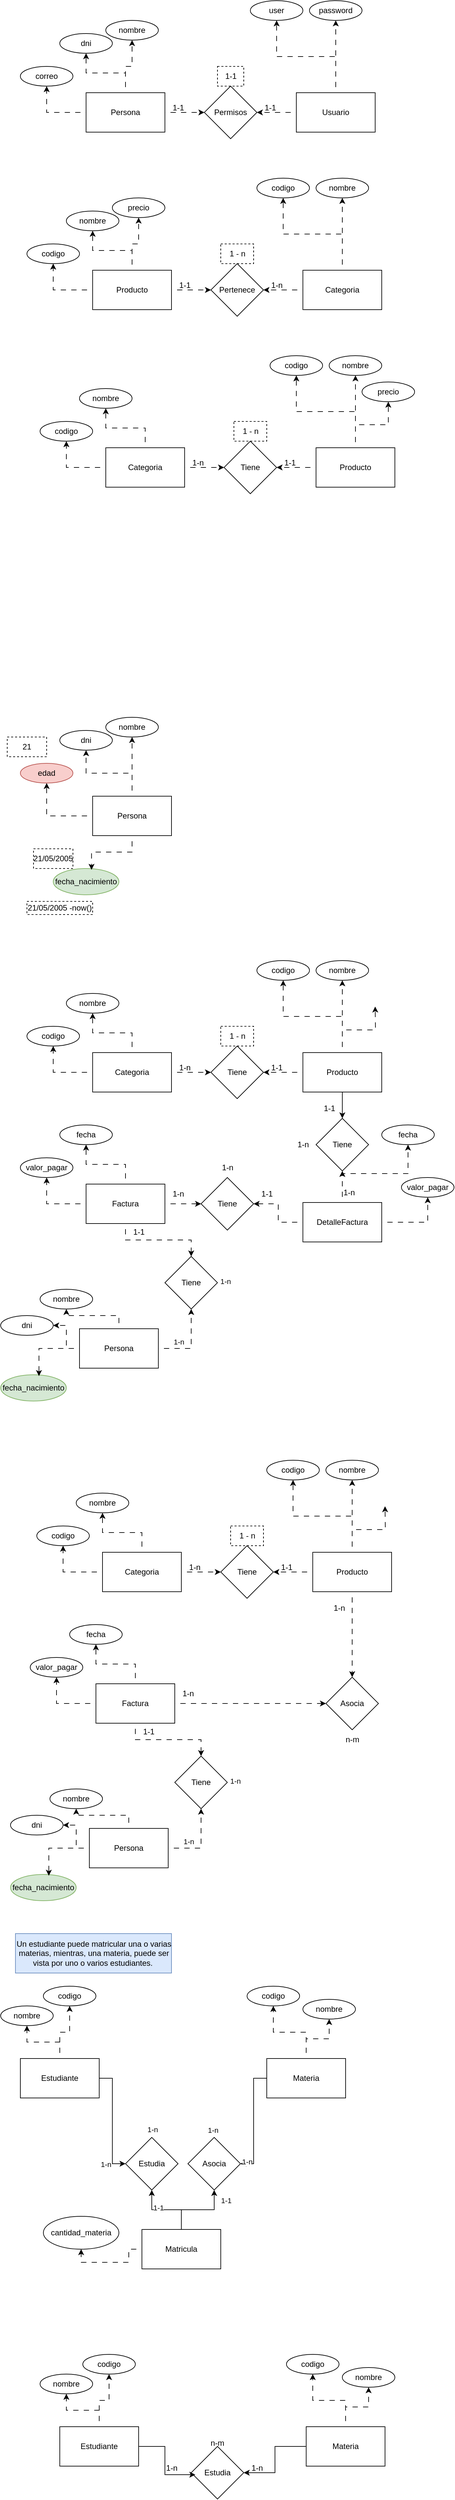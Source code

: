 <mxfile version="26.0.16">
  <diagram name="Page-1" id="lhUoORWg_cU1pNjdTDmr">
    <mxGraphModel dx="862" dy="584" grid="1" gridSize="10" guides="1" tooltips="1" connect="1" arrows="1" fold="1" page="1" pageScale="1" pageWidth="850" pageHeight="1100" math="0" shadow="0">
      <root>
        <mxCell id="0" />
        <mxCell id="1" parent="0" />
        <mxCell id="USC5nnR-OYdE0HIRf4VA-5" style="edgeStyle=orthogonalEdgeStyle;rounded=0;orthogonalLoop=1;jettySize=auto;html=1;flowAnimation=1;" edge="1" parent="1" source="USC5nnR-OYdE0HIRf4VA-1" target="USC5nnR-OYdE0HIRf4VA-3">
          <mxGeometry relative="1" as="geometry" />
        </mxCell>
        <mxCell id="USC5nnR-OYdE0HIRf4VA-6" style="edgeStyle=orthogonalEdgeStyle;rounded=0;orthogonalLoop=1;jettySize=auto;html=1;entryX=0.5;entryY=1;entryDx=0;entryDy=0;flowAnimation=1;" edge="1" parent="1" source="USC5nnR-OYdE0HIRf4VA-1" target="USC5nnR-OYdE0HIRf4VA-4">
          <mxGeometry relative="1" as="geometry" />
        </mxCell>
        <mxCell id="USC5nnR-OYdE0HIRf4VA-7" style="edgeStyle=orthogonalEdgeStyle;rounded=0;orthogonalLoop=1;jettySize=auto;html=1;flowAnimation=1;" edge="1" parent="1" source="USC5nnR-OYdE0HIRf4VA-1" target="USC5nnR-OYdE0HIRf4VA-2">
          <mxGeometry relative="1" as="geometry" />
        </mxCell>
        <mxCell id="USC5nnR-OYdE0HIRf4VA-19" style="edgeStyle=orthogonalEdgeStyle;rounded=0;orthogonalLoop=1;jettySize=auto;html=1;flowAnimation=1;" edge="1" parent="1" source="USC5nnR-OYdE0HIRf4VA-1" target="USC5nnR-OYdE0HIRf4VA-8">
          <mxGeometry relative="1" as="geometry" />
        </mxCell>
        <mxCell id="USC5nnR-OYdE0HIRf4VA-1" value="Persona" style="whiteSpace=wrap;html=1;" vertex="1" parent="1">
          <mxGeometry x="150" y="170" width="120" height="60" as="geometry" />
        </mxCell>
        <mxCell id="USC5nnR-OYdE0HIRf4VA-2" value="dni" style="ellipse;whiteSpace=wrap;html=1;" vertex="1" parent="1">
          <mxGeometry x="110" y="80" width="80" height="30" as="geometry" />
        </mxCell>
        <mxCell id="USC5nnR-OYdE0HIRf4VA-3" value="nombre" style="ellipse;whiteSpace=wrap;html=1;" vertex="1" parent="1">
          <mxGeometry x="180" y="60" width="80" height="30" as="geometry" />
        </mxCell>
        <mxCell id="USC5nnR-OYdE0HIRf4VA-4" value="correo" style="ellipse;whiteSpace=wrap;html=1;" vertex="1" parent="1">
          <mxGeometry x="50" y="130" width="80" height="30" as="geometry" />
        </mxCell>
        <mxCell id="USC5nnR-OYdE0HIRf4VA-8" value="Permisos" style="rhombus;whiteSpace=wrap;html=1;" vertex="1" parent="1">
          <mxGeometry x="330" y="160" width="80" height="80" as="geometry" />
        </mxCell>
        <mxCell id="USC5nnR-OYdE0HIRf4VA-9" style="edgeStyle=orthogonalEdgeStyle;rounded=0;orthogonalLoop=1;jettySize=auto;html=1;flowAnimation=1;" edge="1" parent="1" source="USC5nnR-OYdE0HIRf4VA-12" target="USC5nnR-OYdE0HIRf4VA-14">
          <mxGeometry relative="1" as="geometry" />
        </mxCell>
        <mxCell id="USC5nnR-OYdE0HIRf4VA-11" style="edgeStyle=orthogonalEdgeStyle;rounded=0;orthogonalLoop=1;jettySize=auto;html=1;flowAnimation=1;" edge="1" parent="1" source="USC5nnR-OYdE0HIRf4VA-12" target="USC5nnR-OYdE0HIRf4VA-13">
          <mxGeometry relative="1" as="geometry" />
        </mxCell>
        <mxCell id="USC5nnR-OYdE0HIRf4VA-20" style="edgeStyle=orthogonalEdgeStyle;rounded=0;orthogonalLoop=1;jettySize=auto;html=1;entryX=1;entryY=0.5;entryDx=0;entryDy=0;flowAnimation=1;" edge="1" parent="1" source="USC5nnR-OYdE0HIRf4VA-12" target="USC5nnR-OYdE0HIRf4VA-8">
          <mxGeometry relative="1" as="geometry" />
        </mxCell>
        <mxCell id="USC5nnR-OYdE0HIRf4VA-12" value="Usuario" style="whiteSpace=wrap;html=1;" vertex="1" parent="1">
          <mxGeometry x="470" y="170" width="120" height="60" as="geometry" />
        </mxCell>
        <mxCell id="USC5nnR-OYdE0HIRf4VA-13" value="user" style="ellipse;whiteSpace=wrap;html=1;" vertex="1" parent="1">
          <mxGeometry x="400" y="30" width="80" height="30" as="geometry" />
        </mxCell>
        <mxCell id="USC5nnR-OYdE0HIRf4VA-14" value="password" style="ellipse;whiteSpace=wrap;html=1;" vertex="1" parent="1">
          <mxGeometry x="490" y="30" width="80" height="30" as="geometry" />
        </mxCell>
        <mxCell id="USC5nnR-OYdE0HIRf4VA-23" value="1-1" style="text;html=1;align=center;verticalAlign=middle;resizable=0;points=[];autosize=1;strokeColor=none;fillColor=none;" vertex="1" parent="1">
          <mxGeometry x="270" y="178" width="40" height="30" as="geometry" />
        </mxCell>
        <mxCell id="USC5nnR-OYdE0HIRf4VA-24" value="1-1" style="text;html=1;align=center;verticalAlign=middle;resizable=0;points=[];autosize=1;strokeColor=none;fillColor=none;" vertex="1" parent="1">
          <mxGeometry x="410" y="178" width="40" height="30" as="geometry" />
        </mxCell>
        <mxCell id="USC5nnR-OYdE0HIRf4VA-26" value="1-1" style="text;html=1;align=center;verticalAlign=middle;resizable=0;points=[];autosize=1;strokeColor=default;fillColor=none;glass=0;rounded=0;shadow=0;dashed=1;" vertex="1" parent="1">
          <mxGeometry x="350" y="130" width="40" height="30" as="geometry" />
        </mxCell>
        <mxCell id="USC5nnR-OYdE0HIRf4VA-27" style="edgeStyle=orthogonalEdgeStyle;rounded=0;orthogonalLoop=1;jettySize=auto;html=1;flowAnimation=1;" edge="1" parent="1" source="USC5nnR-OYdE0HIRf4VA-31" target="USC5nnR-OYdE0HIRf4VA-33">
          <mxGeometry relative="1" as="geometry" />
        </mxCell>
        <mxCell id="USC5nnR-OYdE0HIRf4VA-28" style="edgeStyle=orthogonalEdgeStyle;rounded=0;orthogonalLoop=1;jettySize=auto;html=1;entryX=0.5;entryY=1;entryDx=0;entryDy=0;flowAnimation=1;" edge="1" parent="1" source="USC5nnR-OYdE0HIRf4VA-31" target="USC5nnR-OYdE0HIRf4VA-34">
          <mxGeometry relative="1" as="geometry" />
        </mxCell>
        <mxCell id="USC5nnR-OYdE0HIRf4VA-29" style="edgeStyle=orthogonalEdgeStyle;rounded=0;orthogonalLoop=1;jettySize=auto;html=1;flowAnimation=1;" edge="1" parent="1" source="USC5nnR-OYdE0HIRf4VA-31" target="USC5nnR-OYdE0HIRf4VA-32">
          <mxGeometry relative="1" as="geometry" />
        </mxCell>
        <mxCell id="USC5nnR-OYdE0HIRf4VA-30" style="edgeStyle=orthogonalEdgeStyle;rounded=0;orthogonalLoop=1;jettySize=auto;html=1;flowAnimation=1;" edge="1" parent="1" source="USC5nnR-OYdE0HIRf4VA-31" target="USC5nnR-OYdE0HIRf4VA-35">
          <mxGeometry relative="1" as="geometry" />
        </mxCell>
        <mxCell id="USC5nnR-OYdE0HIRf4VA-31" value="Producto" style="whiteSpace=wrap;html=1;" vertex="1" parent="1">
          <mxGeometry x="160" y="440" width="120" height="60" as="geometry" />
        </mxCell>
        <mxCell id="USC5nnR-OYdE0HIRf4VA-32" value="nombre" style="ellipse;whiteSpace=wrap;html=1;" vertex="1" parent="1">
          <mxGeometry x="120" y="350" width="80" height="30" as="geometry" />
        </mxCell>
        <mxCell id="USC5nnR-OYdE0HIRf4VA-33" value="precio" style="ellipse;whiteSpace=wrap;html=1;" vertex="1" parent="1">
          <mxGeometry x="190" y="330" width="80" height="30" as="geometry" />
        </mxCell>
        <mxCell id="USC5nnR-OYdE0HIRf4VA-34" value="codigo" style="ellipse;whiteSpace=wrap;html=1;" vertex="1" parent="1">
          <mxGeometry x="60" y="400" width="80" height="30" as="geometry" />
        </mxCell>
        <mxCell id="USC5nnR-OYdE0HIRf4VA-35" value="Pertenece" style="rhombus;whiteSpace=wrap;html=1;" vertex="1" parent="1">
          <mxGeometry x="340" y="430" width="80" height="80" as="geometry" />
        </mxCell>
        <mxCell id="USC5nnR-OYdE0HIRf4VA-36" style="edgeStyle=orthogonalEdgeStyle;rounded=0;orthogonalLoop=1;jettySize=auto;html=1;flowAnimation=1;" edge="1" parent="1" source="USC5nnR-OYdE0HIRf4VA-39" target="USC5nnR-OYdE0HIRf4VA-41">
          <mxGeometry relative="1" as="geometry" />
        </mxCell>
        <mxCell id="USC5nnR-OYdE0HIRf4VA-37" style="edgeStyle=orthogonalEdgeStyle;rounded=0;orthogonalLoop=1;jettySize=auto;html=1;flowAnimation=1;" edge="1" parent="1" source="USC5nnR-OYdE0HIRf4VA-39" target="USC5nnR-OYdE0HIRf4VA-40">
          <mxGeometry relative="1" as="geometry" />
        </mxCell>
        <mxCell id="USC5nnR-OYdE0HIRf4VA-38" style="edgeStyle=orthogonalEdgeStyle;rounded=0;orthogonalLoop=1;jettySize=auto;html=1;entryX=1;entryY=0.5;entryDx=0;entryDy=0;flowAnimation=1;" edge="1" parent="1" source="USC5nnR-OYdE0HIRf4VA-39" target="USC5nnR-OYdE0HIRf4VA-35">
          <mxGeometry relative="1" as="geometry" />
        </mxCell>
        <mxCell id="USC5nnR-OYdE0HIRf4VA-39" value="Categoria" style="whiteSpace=wrap;html=1;" vertex="1" parent="1">
          <mxGeometry x="480" y="440" width="120" height="60" as="geometry" />
        </mxCell>
        <mxCell id="USC5nnR-OYdE0HIRf4VA-40" value="codigo" style="ellipse;whiteSpace=wrap;html=1;" vertex="1" parent="1">
          <mxGeometry x="410" y="300" width="80" height="30" as="geometry" />
        </mxCell>
        <mxCell id="USC5nnR-OYdE0HIRf4VA-41" value="nombre" style="ellipse;whiteSpace=wrap;html=1;" vertex="1" parent="1">
          <mxGeometry x="500" y="300" width="80" height="30" as="geometry" />
        </mxCell>
        <mxCell id="USC5nnR-OYdE0HIRf4VA-42" value="1-1" style="text;html=1;align=center;verticalAlign=middle;resizable=0;points=[];autosize=1;strokeColor=none;fillColor=none;" vertex="1" parent="1">
          <mxGeometry x="280" y="448" width="40" height="30" as="geometry" />
        </mxCell>
        <mxCell id="USC5nnR-OYdE0HIRf4VA-43" value="1-n" style="text;html=1;align=center;verticalAlign=middle;resizable=0;points=[];autosize=1;strokeColor=none;fillColor=none;" vertex="1" parent="1">
          <mxGeometry x="420" y="448" width="40" height="30" as="geometry" />
        </mxCell>
        <mxCell id="USC5nnR-OYdE0HIRf4VA-44" value="1 - n" style="text;html=1;align=center;verticalAlign=middle;resizable=0;points=[];autosize=1;strokeColor=default;fillColor=none;glass=0;rounded=0;shadow=0;dashed=1;" vertex="1" parent="1">
          <mxGeometry x="355" y="400" width="50" height="30" as="geometry" />
        </mxCell>
        <mxCell id="USC5nnR-OYdE0HIRf4VA-46" style="edgeStyle=orthogonalEdgeStyle;rounded=0;orthogonalLoop=1;jettySize=auto;html=1;entryX=0.5;entryY=1;entryDx=0;entryDy=0;flowAnimation=1;" edge="1" parent="1" source="USC5nnR-OYdE0HIRf4VA-49" target="USC5nnR-OYdE0HIRf4VA-52">
          <mxGeometry relative="1" as="geometry" />
        </mxCell>
        <mxCell id="USC5nnR-OYdE0HIRf4VA-47" style="edgeStyle=orthogonalEdgeStyle;rounded=0;orthogonalLoop=1;jettySize=auto;html=1;flowAnimation=1;" edge="1" parent="1" source="USC5nnR-OYdE0HIRf4VA-49" target="USC5nnR-OYdE0HIRf4VA-50">
          <mxGeometry relative="1" as="geometry" />
        </mxCell>
        <mxCell id="USC5nnR-OYdE0HIRf4VA-48" style="edgeStyle=orthogonalEdgeStyle;rounded=0;orthogonalLoop=1;jettySize=auto;html=1;flowAnimation=1;" edge="1" parent="1" source="USC5nnR-OYdE0HIRf4VA-49" target="USC5nnR-OYdE0HIRf4VA-53">
          <mxGeometry relative="1" as="geometry" />
        </mxCell>
        <mxCell id="USC5nnR-OYdE0HIRf4VA-49" value="Categoria" style="whiteSpace=wrap;html=1;" vertex="1" parent="1">
          <mxGeometry x="180" y="710" width="120" height="60" as="geometry" />
        </mxCell>
        <mxCell id="USC5nnR-OYdE0HIRf4VA-50" value="nombre" style="ellipse;whiteSpace=wrap;html=1;" vertex="1" parent="1">
          <mxGeometry x="140" y="620" width="80" height="30" as="geometry" />
        </mxCell>
        <mxCell id="USC5nnR-OYdE0HIRf4VA-52" value="codigo" style="ellipse;whiteSpace=wrap;html=1;" vertex="1" parent="1">
          <mxGeometry x="80" y="670" width="80" height="30" as="geometry" />
        </mxCell>
        <mxCell id="USC5nnR-OYdE0HIRf4VA-53" value="Tiene" style="rhombus;whiteSpace=wrap;html=1;" vertex="1" parent="1">
          <mxGeometry x="360" y="700" width="80" height="80" as="geometry" />
        </mxCell>
        <mxCell id="USC5nnR-OYdE0HIRf4VA-54" style="edgeStyle=orthogonalEdgeStyle;rounded=0;orthogonalLoop=1;jettySize=auto;html=1;flowAnimation=1;" edge="1" parent="1" source="USC5nnR-OYdE0HIRf4VA-57" target="USC5nnR-OYdE0HIRf4VA-59">
          <mxGeometry relative="1" as="geometry" />
        </mxCell>
        <mxCell id="USC5nnR-OYdE0HIRf4VA-55" style="edgeStyle=orthogonalEdgeStyle;rounded=0;orthogonalLoop=1;jettySize=auto;html=1;flowAnimation=1;" edge="1" parent="1" source="USC5nnR-OYdE0HIRf4VA-57" target="USC5nnR-OYdE0HIRf4VA-58">
          <mxGeometry relative="1" as="geometry" />
        </mxCell>
        <mxCell id="USC5nnR-OYdE0HIRf4VA-56" style="edgeStyle=orthogonalEdgeStyle;rounded=0;orthogonalLoop=1;jettySize=auto;html=1;entryX=1;entryY=0.5;entryDx=0;entryDy=0;flowAnimation=1;" edge="1" parent="1" source="USC5nnR-OYdE0HIRf4VA-57" target="USC5nnR-OYdE0HIRf4VA-53">
          <mxGeometry relative="1" as="geometry" />
        </mxCell>
        <mxCell id="USC5nnR-OYdE0HIRf4VA-64" style="edgeStyle=orthogonalEdgeStyle;rounded=0;orthogonalLoop=1;jettySize=auto;html=1;entryX=0.5;entryY=1;entryDx=0;entryDy=0;flowAnimation=1;" edge="1" parent="1" source="USC5nnR-OYdE0HIRf4VA-57" target="USC5nnR-OYdE0HIRf4VA-63">
          <mxGeometry relative="1" as="geometry" />
        </mxCell>
        <mxCell id="USC5nnR-OYdE0HIRf4VA-57" value="Producto" style="whiteSpace=wrap;html=1;" vertex="1" parent="1">
          <mxGeometry x="500" y="710" width="120" height="60" as="geometry" />
        </mxCell>
        <mxCell id="USC5nnR-OYdE0HIRf4VA-58" value="codigo" style="ellipse;whiteSpace=wrap;html=1;" vertex="1" parent="1">
          <mxGeometry x="430" y="570" width="80" height="30" as="geometry" />
        </mxCell>
        <mxCell id="USC5nnR-OYdE0HIRf4VA-59" value="nombre" style="ellipse;whiteSpace=wrap;html=1;" vertex="1" parent="1">
          <mxGeometry x="520" y="570" width="80" height="30" as="geometry" />
        </mxCell>
        <mxCell id="USC5nnR-OYdE0HIRf4VA-60" value="1-n" style="text;html=1;align=center;verticalAlign=middle;resizable=0;points=[];autosize=1;strokeColor=none;fillColor=none;" vertex="1" parent="1">
          <mxGeometry x="300" y="718" width="40" height="30" as="geometry" />
        </mxCell>
        <mxCell id="USC5nnR-OYdE0HIRf4VA-61" value="1-1" style="text;html=1;align=center;verticalAlign=middle;resizable=0;points=[];autosize=1;strokeColor=none;fillColor=none;" vertex="1" parent="1">
          <mxGeometry x="440" y="718" width="40" height="30" as="geometry" />
        </mxCell>
        <mxCell id="USC5nnR-OYdE0HIRf4VA-62" value="1 - n" style="text;html=1;align=center;verticalAlign=middle;resizable=0;points=[];autosize=1;strokeColor=default;fillColor=none;glass=0;rounded=0;shadow=0;dashed=1;" vertex="1" parent="1">
          <mxGeometry x="375" y="670" width="50" height="30" as="geometry" />
        </mxCell>
        <mxCell id="USC5nnR-OYdE0HIRf4VA-63" value="precio" style="ellipse;whiteSpace=wrap;html=1;" vertex="1" parent="1">
          <mxGeometry x="570" y="610" width="80" height="30" as="geometry" />
        </mxCell>
        <mxCell id="USC5nnR-OYdE0HIRf4VA-65" style="edgeStyle=orthogonalEdgeStyle;rounded=0;orthogonalLoop=1;jettySize=auto;html=1;flowAnimation=1;" edge="1" parent="1" source="USC5nnR-OYdE0HIRf4VA-68" target="USC5nnR-OYdE0HIRf4VA-70">
          <mxGeometry relative="1" as="geometry" />
        </mxCell>
        <mxCell id="USC5nnR-OYdE0HIRf4VA-66" style="edgeStyle=orthogonalEdgeStyle;rounded=0;orthogonalLoop=1;jettySize=auto;html=1;entryX=0.5;entryY=1;entryDx=0;entryDy=0;flowAnimation=1;" edge="1" parent="1" source="USC5nnR-OYdE0HIRf4VA-68" target="USC5nnR-OYdE0HIRf4VA-71">
          <mxGeometry relative="1" as="geometry" />
        </mxCell>
        <mxCell id="USC5nnR-OYdE0HIRf4VA-67" style="edgeStyle=orthogonalEdgeStyle;rounded=0;orthogonalLoop=1;jettySize=auto;html=1;flowAnimation=1;" edge="1" parent="1" source="USC5nnR-OYdE0HIRf4VA-68" target="USC5nnR-OYdE0HIRf4VA-69">
          <mxGeometry relative="1" as="geometry" />
        </mxCell>
        <mxCell id="USC5nnR-OYdE0HIRf4VA-68" value="Persona" style="whiteSpace=wrap;html=1;" vertex="1" parent="1">
          <mxGeometry x="160" y="1240" width="120" height="60" as="geometry" />
        </mxCell>
        <mxCell id="USC5nnR-OYdE0HIRf4VA-69" value="dni" style="ellipse;whiteSpace=wrap;html=1;" vertex="1" parent="1">
          <mxGeometry x="110" y="1140" width="80" height="30" as="geometry" />
        </mxCell>
        <mxCell id="USC5nnR-OYdE0HIRf4VA-70" value="nombre" style="ellipse;whiteSpace=wrap;html=1;" vertex="1" parent="1">
          <mxGeometry x="180" y="1120" width="80" height="30" as="geometry" />
        </mxCell>
        <mxCell id="USC5nnR-OYdE0HIRf4VA-71" value="edad" style="ellipse;whiteSpace=wrap;html=1;fillColor=#f8cecc;strokeColor=#b85450;" vertex="1" parent="1">
          <mxGeometry x="50" y="1190" width="80" height="30" as="geometry" />
        </mxCell>
        <mxCell id="USC5nnR-OYdE0HIRf4VA-72" value="fecha_nacimiento" style="ellipse;whiteSpace=wrap;html=1;fillColor=#d5e8d4;strokeColor=#82b366;" vertex="1" parent="1">
          <mxGeometry x="100" y="1350" width="100" height="40" as="geometry" />
        </mxCell>
        <mxCell id="USC5nnR-OYdE0HIRf4VA-73" style="edgeStyle=orthogonalEdgeStyle;rounded=0;orthogonalLoop=1;jettySize=auto;html=1;entryX=0.583;entryY=0.05;entryDx=0;entryDy=0;entryPerimeter=0;flowAnimation=1;" edge="1" parent="1" source="USC5nnR-OYdE0HIRf4VA-68" target="USC5nnR-OYdE0HIRf4VA-72">
          <mxGeometry relative="1" as="geometry" />
        </mxCell>
        <mxCell id="USC5nnR-OYdE0HIRf4VA-74" value="21/05/2005" style="text;html=1;align=center;verticalAlign=middle;whiteSpace=wrap;rounded=0;shadow=0;strokeColor=default;dashed=1;" vertex="1" parent="1">
          <mxGeometry x="70" y="1320" width="60" height="30" as="geometry" />
        </mxCell>
        <mxCell id="USC5nnR-OYdE0HIRf4VA-76" value="21" style="text;html=1;align=center;verticalAlign=middle;whiteSpace=wrap;rounded=0;shadow=0;strokeColor=default;dashed=1;" vertex="1" parent="1">
          <mxGeometry x="30" y="1150" width="60" height="30" as="geometry" />
        </mxCell>
        <mxCell id="USC5nnR-OYdE0HIRf4VA-77" value="21/05/2005 -now()" style="text;html=1;align=center;verticalAlign=middle;whiteSpace=wrap;rounded=0;shadow=0;strokeColor=default;dashed=1;" vertex="1" parent="1">
          <mxGeometry x="60" y="1400" width="100" height="20" as="geometry" />
        </mxCell>
        <mxCell id="USC5nnR-OYdE0HIRf4VA-78" style="edgeStyle=orthogonalEdgeStyle;rounded=0;orthogonalLoop=1;jettySize=auto;html=1;entryX=0.5;entryY=1;entryDx=0;entryDy=0;flowAnimation=1;" edge="1" parent="1" source="USC5nnR-OYdE0HIRf4VA-81" target="USC5nnR-OYdE0HIRf4VA-83">
          <mxGeometry relative="1" as="geometry" />
        </mxCell>
        <mxCell id="USC5nnR-OYdE0HIRf4VA-79" style="edgeStyle=orthogonalEdgeStyle;rounded=0;orthogonalLoop=1;jettySize=auto;html=1;flowAnimation=1;" edge="1" parent="1" source="USC5nnR-OYdE0HIRf4VA-81" target="USC5nnR-OYdE0HIRf4VA-82">
          <mxGeometry relative="1" as="geometry" />
        </mxCell>
        <mxCell id="USC5nnR-OYdE0HIRf4VA-80" style="edgeStyle=orthogonalEdgeStyle;rounded=0;orthogonalLoop=1;jettySize=auto;html=1;flowAnimation=1;" edge="1" parent="1" source="USC5nnR-OYdE0HIRf4VA-81" target="USC5nnR-OYdE0HIRf4VA-84">
          <mxGeometry relative="1" as="geometry" />
        </mxCell>
        <mxCell id="USC5nnR-OYdE0HIRf4VA-81" value="Categoria" style="whiteSpace=wrap;html=1;" vertex="1" parent="1">
          <mxGeometry x="160" y="1630" width="120" height="60" as="geometry" />
        </mxCell>
        <mxCell id="USC5nnR-OYdE0HIRf4VA-82" value="nombre" style="ellipse;whiteSpace=wrap;html=1;" vertex="1" parent="1">
          <mxGeometry x="120" y="1540" width="80" height="30" as="geometry" />
        </mxCell>
        <mxCell id="USC5nnR-OYdE0HIRf4VA-83" value="codigo" style="ellipse;whiteSpace=wrap;html=1;" vertex="1" parent="1">
          <mxGeometry x="60" y="1590" width="80" height="30" as="geometry" />
        </mxCell>
        <mxCell id="USC5nnR-OYdE0HIRf4VA-84" value="Tiene" style="rhombus;whiteSpace=wrap;html=1;" vertex="1" parent="1">
          <mxGeometry x="340" y="1620" width="80" height="80" as="geometry" />
        </mxCell>
        <mxCell id="USC5nnR-OYdE0HIRf4VA-85" style="edgeStyle=orthogonalEdgeStyle;rounded=0;orthogonalLoop=1;jettySize=auto;html=1;flowAnimation=1;" edge="1" parent="1" source="USC5nnR-OYdE0HIRf4VA-89" target="USC5nnR-OYdE0HIRf4VA-91">
          <mxGeometry relative="1" as="geometry" />
        </mxCell>
        <mxCell id="USC5nnR-OYdE0HIRf4VA-86" style="edgeStyle=orthogonalEdgeStyle;rounded=0;orthogonalLoop=1;jettySize=auto;html=1;flowAnimation=1;" edge="1" parent="1" source="USC5nnR-OYdE0HIRf4VA-89" target="USC5nnR-OYdE0HIRf4VA-90">
          <mxGeometry relative="1" as="geometry" />
        </mxCell>
        <mxCell id="USC5nnR-OYdE0HIRf4VA-87" style="edgeStyle=orthogonalEdgeStyle;rounded=0;orthogonalLoop=1;jettySize=auto;html=1;entryX=1;entryY=0.5;entryDx=0;entryDy=0;flowAnimation=1;" edge="1" parent="1" source="USC5nnR-OYdE0HIRf4VA-89" target="USC5nnR-OYdE0HIRf4VA-84">
          <mxGeometry relative="1" as="geometry" />
        </mxCell>
        <mxCell id="USC5nnR-OYdE0HIRf4VA-88" style="edgeStyle=orthogonalEdgeStyle;rounded=0;orthogonalLoop=1;jettySize=auto;html=1;entryX=0.5;entryY=1;entryDx=0;entryDy=0;flowAnimation=1;" edge="1" parent="1" source="USC5nnR-OYdE0HIRf4VA-89">
          <mxGeometry relative="1" as="geometry">
            <mxPoint x="590" y="1560" as="targetPoint" />
          </mxGeometry>
        </mxCell>
        <mxCell id="USC5nnR-OYdE0HIRf4VA-128" style="edgeStyle=orthogonalEdgeStyle;rounded=0;orthogonalLoop=1;jettySize=auto;html=1;" edge="1" parent="1" source="USC5nnR-OYdE0HIRf4VA-89" target="USC5nnR-OYdE0HIRf4VA-127">
          <mxGeometry relative="1" as="geometry" />
        </mxCell>
        <mxCell id="USC5nnR-OYdE0HIRf4VA-89" value="Producto" style="whiteSpace=wrap;html=1;" vertex="1" parent="1">
          <mxGeometry x="480" y="1630" width="120" height="60" as="geometry" />
        </mxCell>
        <mxCell id="USC5nnR-OYdE0HIRf4VA-90" value="codigo" style="ellipse;whiteSpace=wrap;html=1;" vertex="1" parent="1">
          <mxGeometry x="410" y="1490" width="80" height="30" as="geometry" />
        </mxCell>
        <mxCell id="USC5nnR-OYdE0HIRf4VA-91" value="nombre" style="ellipse;whiteSpace=wrap;html=1;" vertex="1" parent="1">
          <mxGeometry x="500" y="1490" width="80" height="30" as="geometry" />
        </mxCell>
        <mxCell id="USC5nnR-OYdE0HIRf4VA-92" value="1-n" style="text;html=1;align=center;verticalAlign=middle;resizable=0;points=[];autosize=1;strokeColor=none;fillColor=none;" vertex="1" parent="1">
          <mxGeometry x="280" y="1638" width="40" height="30" as="geometry" />
        </mxCell>
        <mxCell id="USC5nnR-OYdE0HIRf4VA-93" value="1-1" style="text;html=1;align=center;verticalAlign=middle;resizable=0;points=[];autosize=1;strokeColor=none;fillColor=none;" vertex="1" parent="1">
          <mxGeometry x="420" y="1638" width="40" height="30" as="geometry" />
        </mxCell>
        <mxCell id="USC5nnR-OYdE0HIRf4VA-94" value="1 - n" style="text;html=1;align=center;verticalAlign=middle;resizable=0;points=[];autosize=1;strokeColor=default;fillColor=none;glass=0;rounded=0;shadow=0;dashed=1;" vertex="1" parent="1">
          <mxGeometry x="355" y="1590" width="50" height="30" as="geometry" />
        </mxCell>
        <mxCell id="USC5nnR-OYdE0HIRf4VA-97" style="edgeStyle=orthogonalEdgeStyle;rounded=0;orthogonalLoop=1;jettySize=auto;html=1;entryX=0.5;entryY=1;entryDx=0;entryDy=0;flowAnimation=1;" edge="1" parent="1" source="USC5nnR-OYdE0HIRf4VA-99" target="USC5nnR-OYdE0HIRf4VA-101">
          <mxGeometry relative="1" as="geometry" />
        </mxCell>
        <mxCell id="USC5nnR-OYdE0HIRf4VA-98" style="edgeStyle=orthogonalEdgeStyle;rounded=0;orthogonalLoop=1;jettySize=auto;html=1;flowAnimation=1;" edge="1" parent="1" source="USC5nnR-OYdE0HIRf4VA-99" target="USC5nnR-OYdE0HIRf4VA-100">
          <mxGeometry relative="1" as="geometry" />
        </mxCell>
        <mxCell id="USC5nnR-OYdE0HIRf4VA-118" style="edgeStyle=orthogonalEdgeStyle;rounded=0;orthogonalLoop=1;jettySize=auto;html=1;entryX=0.5;entryY=0;entryDx=0;entryDy=0;flowAnimation=1;" edge="1" parent="1" source="USC5nnR-OYdE0HIRf4VA-99" target="USC5nnR-OYdE0HIRf4VA-116">
          <mxGeometry relative="1" as="geometry" />
        </mxCell>
        <mxCell id="USC5nnR-OYdE0HIRf4VA-134" style="edgeStyle=orthogonalEdgeStyle;rounded=0;orthogonalLoop=1;jettySize=auto;html=1;entryX=0;entryY=0.5;entryDx=0;entryDy=0;flowAnimation=1;" edge="1" parent="1" source="USC5nnR-OYdE0HIRf4VA-99" target="USC5nnR-OYdE0HIRf4VA-133">
          <mxGeometry relative="1" as="geometry" />
        </mxCell>
        <mxCell id="USC5nnR-OYdE0HIRf4VA-99" value="Factura" style="whiteSpace=wrap;html=1;" vertex="1" parent="1">
          <mxGeometry x="150" y="1830" width="120" height="60" as="geometry" />
        </mxCell>
        <mxCell id="USC5nnR-OYdE0HIRf4VA-100" value="fecha" style="ellipse;whiteSpace=wrap;html=1;" vertex="1" parent="1">
          <mxGeometry x="110" y="1740" width="80" height="30" as="geometry" />
        </mxCell>
        <mxCell id="USC5nnR-OYdE0HIRf4VA-101" value="valor_pagar" style="ellipse;whiteSpace=wrap;html=1;" vertex="1" parent="1">
          <mxGeometry x="50" y="1790" width="80" height="30" as="geometry" />
        </mxCell>
        <mxCell id="USC5nnR-OYdE0HIRf4VA-104" style="edgeStyle=orthogonalEdgeStyle;rounded=0;orthogonalLoop=1;jettySize=auto;html=1;flowAnimation=1;" edge="1" parent="1" source="USC5nnR-OYdE0HIRf4VA-107" target="USC5nnR-OYdE0HIRf4VA-109">
          <mxGeometry relative="1" as="geometry" />
        </mxCell>
        <mxCell id="USC5nnR-OYdE0HIRf4VA-106" style="edgeStyle=orthogonalEdgeStyle;rounded=0;orthogonalLoop=1;jettySize=auto;html=1;flowAnimation=1;" edge="1" parent="1" source="USC5nnR-OYdE0HIRf4VA-107" target="USC5nnR-OYdE0HIRf4VA-108">
          <mxGeometry relative="1" as="geometry" />
        </mxCell>
        <mxCell id="USC5nnR-OYdE0HIRf4VA-117" style="edgeStyle=orthogonalEdgeStyle;rounded=0;orthogonalLoop=1;jettySize=auto;html=1;entryX=0.5;entryY=1;entryDx=0;entryDy=0;flowAnimation=1;" edge="1" parent="1" source="USC5nnR-OYdE0HIRf4VA-107" target="USC5nnR-OYdE0HIRf4VA-116">
          <mxGeometry relative="1" as="geometry">
            <mxPoint x="310" y="2030" as="targetPoint" />
          </mxGeometry>
        </mxCell>
        <mxCell id="USC5nnR-OYdE0HIRf4VA-120" value="1-n" style="edgeLabel;html=1;align=center;verticalAlign=middle;resizable=0;points=[];" vertex="1" connectable="0" parent="USC5nnR-OYdE0HIRf4VA-117">
          <mxGeometry x="-0.377" y="2" relative="1" as="geometry">
            <mxPoint x="-4" y="-8" as="offset" />
          </mxGeometry>
        </mxCell>
        <mxCell id="USC5nnR-OYdE0HIRf4VA-107" value="Persona" style="whiteSpace=wrap;html=1;" vertex="1" parent="1">
          <mxGeometry x="140" y="2050" width="120" height="60" as="geometry" />
        </mxCell>
        <mxCell id="USC5nnR-OYdE0HIRf4VA-108" value="dni" style="ellipse;whiteSpace=wrap;html=1;" vertex="1" parent="1">
          <mxGeometry x="20" y="2030" width="80" height="30" as="geometry" />
        </mxCell>
        <mxCell id="USC5nnR-OYdE0HIRf4VA-109" value="nombre" style="ellipse;whiteSpace=wrap;html=1;" vertex="1" parent="1">
          <mxGeometry x="80" y="1990" width="80" height="30" as="geometry" />
        </mxCell>
        <mxCell id="USC5nnR-OYdE0HIRf4VA-111" value="fecha_nacimiento" style="ellipse;whiteSpace=wrap;html=1;fillColor=#d5e8d4;strokeColor=#82b366;" vertex="1" parent="1">
          <mxGeometry x="20" y="2120" width="100" height="40" as="geometry" />
        </mxCell>
        <mxCell id="USC5nnR-OYdE0HIRf4VA-112" style="edgeStyle=orthogonalEdgeStyle;rounded=0;orthogonalLoop=1;jettySize=auto;html=1;entryX=0.583;entryY=0.05;entryDx=0;entryDy=0;entryPerimeter=0;flowAnimation=1;" edge="1" parent="1" source="USC5nnR-OYdE0HIRf4VA-107" target="USC5nnR-OYdE0HIRf4VA-111">
          <mxGeometry relative="1" as="geometry" />
        </mxCell>
        <mxCell id="USC5nnR-OYdE0HIRf4VA-116" value="Tiene" style="rhombus;whiteSpace=wrap;html=1;" vertex="1" parent="1">
          <mxGeometry x="270" y="1940" width="80" height="80" as="geometry" />
        </mxCell>
        <mxCell id="USC5nnR-OYdE0HIRf4VA-119" value="1-1" style="text;html=1;align=center;verticalAlign=middle;resizable=0;points=[];autosize=1;strokeColor=none;fillColor=none;" vertex="1" parent="1">
          <mxGeometry x="210" y="1888" width="40" height="30" as="geometry" />
        </mxCell>
        <mxCell id="USC5nnR-OYdE0HIRf4VA-121" value="1-n" style="edgeLabel;html=1;align=center;verticalAlign=middle;resizable=0;points=[];" vertex="1" connectable="0" parent="1">
          <mxGeometry x="359.996" y="1980.0" as="geometry">
            <mxPoint x="2" y="-2" as="offset" />
          </mxGeometry>
        </mxCell>
        <mxCell id="USC5nnR-OYdE0HIRf4VA-122" style="edgeStyle=orthogonalEdgeStyle;rounded=0;orthogonalLoop=1;jettySize=auto;html=1;entryX=0.5;entryY=1;entryDx=0;entryDy=0;flowAnimation=1;" edge="1" parent="1" source="USC5nnR-OYdE0HIRf4VA-124" target="USC5nnR-OYdE0HIRf4VA-126">
          <mxGeometry relative="1" as="geometry" />
        </mxCell>
        <mxCell id="USC5nnR-OYdE0HIRf4VA-123" style="edgeStyle=orthogonalEdgeStyle;rounded=0;orthogonalLoop=1;jettySize=auto;html=1;flowAnimation=1;" edge="1" parent="1" source="USC5nnR-OYdE0HIRf4VA-124" target="USC5nnR-OYdE0HIRf4VA-125">
          <mxGeometry relative="1" as="geometry" />
        </mxCell>
        <mxCell id="USC5nnR-OYdE0HIRf4VA-129" value="" style="edgeStyle=orthogonalEdgeStyle;rounded=0;orthogonalLoop=1;jettySize=auto;html=1;flowAnimation=1;" edge="1" parent="1" source="USC5nnR-OYdE0HIRf4VA-124" target="USC5nnR-OYdE0HIRf4VA-127">
          <mxGeometry relative="1" as="geometry" />
        </mxCell>
        <mxCell id="USC5nnR-OYdE0HIRf4VA-135" style="edgeStyle=orthogonalEdgeStyle;rounded=0;orthogonalLoop=1;jettySize=auto;html=1;entryX=1;entryY=0.5;entryDx=0;entryDy=0;flowAnimation=1;" edge="1" parent="1" source="USC5nnR-OYdE0HIRf4VA-124" target="USC5nnR-OYdE0HIRf4VA-133">
          <mxGeometry relative="1" as="geometry" />
        </mxCell>
        <mxCell id="USC5nnR-OYdE0HIRf4VA-124" value="DetalleFactura" style="whiteSpace=wrap;html=1;" vertex="1" parent="1">
          <mxGeometry x="480" y="1858" width="120" height="60" as="geometry" />
        </mxCell>
        <mxCell id="USC5nnR-OYdE0HIRf4VA-125" value="fecha" style="ellipse;whiteSpace=wrap;html=1;" vertex="1" parent="1">
          <mxGeometry x="600" y="1740" width="80" height="30" as="geometry" />
        </mxCell>
        <mxCell id="USC5nnR-OYdE0HIRf4VA-126" value="valor_pagar" style="ellipse;whiteSpace=wrap;html=1;" vertex="1" parent="1">
          <mxGeometry x="630" y="1820" width="80" height="30" as="geometry" />
        </mxCell>
        <mxCell id="USC5nnR-OYdE0HIRf4VA-127" value="Tiene" style="rhombus;whiteSpace=wrap;html=1;" vertex="1" parent="1">
          <mxGeometry x="500" y="1730" width="80" height="80" as="geometry" />
        </mxCell>
        <mxCell id="USC5nnR-OYdE0HIRf4VA-130" value="1-n" style="text;html=1;align=center;verticalAlign=middle;resizable=0;points=[];autosize=1;strokeColor=none;fillColor=none;" vertex="1" parent="1">
          <mxGeometry x="530" y="1828" width="40" height="30" as="geometry" />
        </mxCell>
        <mxCell id="USC5nnR-OYdE0HIRf4VA-131" value="1-1" style="text;html=1;align=center;verticalAlign=middle;resizable=0;points=[];autosize=1;strokeColor=none;fillColor=none;" vertex="1" parent="1">
          <mxGeometry x="500" y="1700" width="40" height="30" as="geometry" />
        </mxCell>
        <mxCell id="USC5nnR-OYdE0HIRf4VA-132" value="1-n" style="text;html=1;align=center;verticalAlign=middle;resizable=0;points=[];autosize=1;strokeColor=none;fillColor=none;" vertex="1" parent="1">
          <mxGeometry x="460" y="1755" width="40" height="30" as="geometry" />
        </mxCell>
        <mxCell id="USC5nnR-OYdE0HIRf4VA-133" value="Tiene" style="rhombus;whiteSpace=wrap;html=1;" vertex="1" parent="1">
          <mxGeometry x="325" y="1820" width="80" height="80" as="geometry" />
        </mxCell>
        <mxCell id="USC5nnR-OYdE0HIRf4VA-136" value="1-n" style="text;html=1;align=center;verticalAlign=middle;resizable=0;points=[];autosize=1;strokeColor=none;fillColor=none;" vertex="1" parent="1">
          <mxGeometry x="270" y="1830" width="40" height="30" as="geometry" />
        </mxCell>
        <mxCell id="USC5nnR-OYdE0HIRf4VA-137" value="1-1" style="text;html=1;align=center;verticalAlign=middle;resizable=0;points=[];autosize=1;strokeColor=none;fillColor=none;" vertex="1" parent="1">
          <mxGeometry x="405" y="1830" width="40" height="30" as="geometry" />
        </mxCell>
        <mxCell id="USC5nnR-OYdE0HIRf4VA-138" value="1-n" style="text;html=1;align=center;verticalAlign=middle;resizable=0;points=[];autosize=1;strokeColor=none;fillColor=none;" vertex="1" parent="1">
          <mxGeometry x="345" y="1790" width="40" height="30" as="geometry" />
        </mxCell>
        <mxCell id="USC5nnR-OYdE0HIRf4VA-139" style="edgeStyle=orthogonalEdgeStyle;rounded=0;orthogonalLoop=1;jettySize=auto;html=1;entryX=0.5;entryY=1;entryDx=0;entryDy=0;flowAnimation=1;" edge="1" parent="1" source="USC5nnR-OYdE0HIRf4VA-142" target="USC5nnR-OYdE0HIRf4VA-144">
          <mxGeometry relative="1" as="geometry" />
        </mxCell>
        <mxCell id="USC5nnR-OYdE0HIRf4VA-140" style="edgeStyle=orthogonalEdgeStyle;rounded=0;orthogonalLoop=1;jettySize=auto;html=1;flowAnimation=1;" edge="1" parent="1" source="USC5nnR-OYdE0HIRf4VA-142" target="USC5nnR-OYdE0HIRf4VA-143">
          <mxGeometry relative="1" as="geometry" />
        </mxCell>
        <mxCell id="USC5nnR-OYdE0HIRf4VA-141" style="edgeStyle=orthogonalEdgeStyle;rounded=0;orthogonalLoop=1;jettySize=auto;html=1;flowAnimation=1;" edge="1" parent="1" source="USC5nnR-OYdE0HIRf4VA-142" target="USC5nnR-OYdE0HIRf4VA-145">
          <mxGeometry relative="1" as="geometry" />
        </mxCell>
        <mxCell id="USC5nnR-OYdE0HIRf4VA-142" value="Categoria" style="whiteSpace=wrap;html=1;" vertex="1" parent="1">
          <mxGeometry x="175" y="2390" width="120" height="60" as="geometry" />
        </mxCell>
        <mxCell id="USC5nnR-OYdE0HIRf4VA-143" value="nombre" style="ellipse;whiteSpace=wrap;html=1;" vertex="1" parent="1">
          <mxGeometry x="135" y="2300" width="80" height="30" as="geometry" />
        </mxCell>
        <mxCell id="USC5nnR-OYdE0HIRf4VA-144" value="codigo" style="ellipse;whiteSpace=wrap;html=1;" vertex="1" parent="1">
          <mxGeometry x="75" y="2350" width="80" height="30" as="geometry" />
        </mxCell>
        <mxCell id="USC5nnR-OYdE0HIRf4VA-145" value="Tiene" style="rhombus;whiteSpace=wrap;html=1;" vertex="1" parent="1">
          <mxGeometry x="355" y="2380" width="80" height="80" as="geometry" />
        </mxCell>
        <mxCell id="USC5nnR-OYdE0HIRf4VA-146" style="edgeStyle=orthogonalEdgeStyle;rounded=0;orthogonalLoop=1;jettySize=auto;html=1;flowAnimation=1;" edge="1" parent="1" source="USC5nnR-OYdE0HIRf4VA-151" target="USC5nnR-OYdE0HIRf4VA-153">
          <mxGeometry relative="1" as="geometry" />
        </mxCell>
        <mxCell id="USC5nnR-OYdE0HIRf4VA-147" style="edgeStyle=orthogonalEdgeStyle;rounded=0;orthogonalLoop=1;jettySize=auto;html=1;flowAnimation=1;" edge="1" parent="1" source="USC5nnR-OYdE0HIRf4VA-151" target="USC5nnR-OYdE0HIRf4VA-152">
          <mxGeometry relative="1" as="geometry" />
        </mxCell>
        <mxCell id="USC5nnR-OYdE0HIRf4VA-148" style="edgeStyle=orthogonalEdgeStyle;rounded=0;orthogonalLoop=1;jettySize=auto;html=1;entryX=1;entryY=0.5;entryDx=0;entryDy=0;flowAnimation=1;" edge="1" parent="1" source="USC5nnR-OYdE0HIRf4VA-151" target="USC5nnR-OYdE0HIRf4VA-145">
          <mxGeometry relative="1" as="geometry" />
        </mxCell>
        <mxCell id="USC5nnR-OYdE0HIRf4VA-149" style="edgeStyle=orthogonalEdgeStyle;rounded=0;orthogonalLoop=1;jettySize=auto;html=1;entryX=0.5;entryY=1;entryDx=0;entryDy=0;flowAnimation=1;" edge="1" parent="1" source="USC5nnR-OYdE0HIRf4VA-151">
          <mxGeometry relative="1" as="geometry">
            <mxPoint x="605" y="2320" as="targetPoint" />
          </mxGeometry>
        </mxCell>
        <mxCell id="USC5nnR-OYdE0HIRf4VA-150" style="edgeStyle=orthogonalEdgeStyle;rounded=0;orthogonalLoop=1;jettySize=auto;html=1;entryX=0.5;entryY=0;entryDx=0;entryDy=0;flowAnimation=1;" edge="1" parent="1" source="USC5nnR-OYdE0HIRf4VA-151" target="USC5nnR-OYdE0HIRf4VA-187">
          <mxGeometry relative="1" as="geometry">
            <mxPoint x="555" y="2490" as="targetPoint" />
          </mxGeometry>
        </mxCell>
        <mxCell id="USC5nnR-OYdE0HIRf4VA-151" value="Producto" style="whiteSpace=wrap;html=1;" vertex="1" parent="1">
          <mxGeometry x="495" y="2390" width="120" height="60" as="geometry" />
        </mxCell>
        <mxCell id="USC5nnR-OYdE0HIRf4VA-152" value="codigo" style="ellipse;whiteSpace=wrap;html=1;" vertex="1" parent="1">
          <mxGeometry x="425" y="2250" width="80" height="30" as="geometry" />
        </mxCell>
        <mxCell id="USC5nnR-OYdE0HIRf4VA-153" value="nombre" style="ellipse;whiteSpace=wrap;html=1;" vertex="1" parent="1">
          <mxGeometry x="515" y="2250" width="80" height="30" as="geometry" />
        </mxCell>
        <mxCell id="USC5nnR-OYdE0HIRf4VA-154" value="1-n" style="text;html=1;align=center;verticalAlign=middle;resizable=0;points=[];autosize=1;strokeColor=none;fillColor=none;" vertex="1" parent="1">
          <mxGeometry x="295" y="2398" width="40" height="30" as="geometry" />
        </mxCell>
        <mxCell id="USC5nnR-OYdE0HIRf4VA-155" value="1-1" style="text;html=1;align=center;verticalAlign=middle;resizable=0;points=[];autosize=1;strokeColor=none;fillColor=none;" vertex="1" parent="1">
          <mxGeometry x="435" y="2398" width="40" height="30" as="geometry" />
        </mxCell>
        <mxCell id="USC5nnR-OYdE0HIRf4VA-156" value="1 - n" style="text;html=1;align=center;verticalAlign=middle;resizable=0;points=[];autosize=1;strokeColor=default;fillColor=none;glass=0;rounded=0;shadow=0;dashed=1;" vertex="1" parent="1">
          <mxGeometry x="370" y="2350" width="50" height="30" as="geometry" />
        </mxCell>
        <mxCell id="USC5nnR-OYdE0HIRf4VA-157" style="edgeStyle=orthogonalEdgeStyle;rounded=0;orthogonalLoop=1;jettySize=auto;html=1;entryX=0.5;entryY=1;entryDx=0;entryDy=0;flowAnimation=1;" edge="1" parent="1" source="USC5nnR-OYdE0HIRf4VA-161" target="USC5nnR-OYdE0HIRf4VA-163">
          <mxGeometry relative="1" as="geometry" />
        </mxCell>
        <mxCell id="USC5nnR-OYdE0HIRf4VA-158" style="edgeStyle=orthogonalEdgeStyle;rounded=0;orthogonalLoop=1;jettySize=auto;html=1;flowAnimation=1;" edge="1" parent="1" source="USC5nnR-OYdE0HIRf4VA-161" target="USC5nnR-OYdE0HIRf4VA-162">
          <mxGeometry relative="1" as="geometry" />
        </mxCell>
        <mxCell id="USC5nnR-OYdE0HIRf4VA-159" style="edgeStyle=orthogonalEdgeStyle;rounded=0;orthogonalLoop=1;jettySize=auto;html=1;entryX=0.5;entryY=0;entryDx=0;entryDy=0;flowAnimation=1;" edge="1" parent="1" source="USC5nnR-OYdE0HIRf4VA-161" target="USC5nnR-OYdE0HIRf4VA-173">
          <mxGeometry relative="1" as="geometry" />
        </mxCell>
        <mxCell id="USC5nnR-OYdE0HIRf4VA-160" style="edgeStyle=orthogonalEdgeStyle;rounded=0;orthogonalLoop=1;jettySize=auto;html=1;entryX=0;entryY=0.5;entryDx=0;entryDy=0;flowAnimation=1;" edge="1" parent="1" source="USC5nnR-OYdE0HIRf4VA-161" target="USC5nnR-OYdE0HIRf4VA-187">
          <mxGeometry relative="1" as="geometry" />
        </mxCell>
        <mxCell id="USC5nnR-OYdE0HIRf4VA-161" value="Factura" style="whiteSpace=wrap;html=1;" vertex="1" parent="1">
          <mxGeometry x="165" y="2590" width="120" height="60" as="geometry" />
        </mxCell>
        <mxCell id="USC5nnR-OYdE0HIRf4VA-162" value="fecha" style="ellipse;whiteSpace=wrap;html=1;" vertex="1" parent="1">
          <mxGeometry x="125" y="2500" width="80" height="30" as="geometry" />
        </mxCell>
        <mxCell id="USC5nnR-OYdE0HIRf4VA-163" value="valor_pagar" style="ellipse;whiteSpace=wrap;html=1;" vertex="1" parent="1">
          <mxGeometry x="65" y="2550" width="80" height="30" as="geometry" />
        </mxCell>
        <mxCell id="USC5nnR-OYdE0HIRf4VA-164" style="edgeStyle=orthogonalEdgeStyle;rounded=0;orthogonalLoop=1;jettySize=auto;html=1;flowAnimation=1;" edge="1" parent="1" source="USC5nnR-OYdE0HIRf4VA-168" target="USC5nnR-OYdE0HIRf4VA-170">
          <mxGeometry relative="1" as="geometry" />
        </mxCell>
        <mxCell id="USC5nnR-OYdE0HIRf4VA-165" style="edgeStyle=orthogonalEdgeStyle;rounded=0;orthogonalLoop=1;jettySize=auto;html=1;flowAnimation=1;" edge="1" parent="1" source="USC5nnR-OYdE0HIRf4VA-168" target="USC5nnR-OYdE0HIRf4VA-169">
          <mxGeometry relative="1" as="geometry" />
        </mxCell>
        <mxCell id="USC5nnR-OYdE0HIRf4VA-166" style="edgeStyle=orthogonalEdgeStyle;rounded=0;orthogonalLoop=1;jettySize=auto;html=1;entryX=0.5;entryY=1;entryDx=0;entryDy=0;flowAnimation=1;" edge="1" parent="1" source="USC5nnR-OYdE0HIRf4VA-168" target="USC5nnR-OYdE0HIRf4VA-173">
          <mxGeometry relative="1" as="geometry">
            <mxPoint x="325" y="2790" as="targetPoint" />
          </mxGeometry>
        </mxCell>
        <mxCell id="USC5nnR-OYdE0HIRf4VA-167" value="1-n" style="edgeLabel;html=1;align=center;verticalAlign=middle;resizable=0;points=[];" vertex="1" connectable="0" parent="USC5nnR-OYdE0HIRf4VA-166">
          <mxGeometry x="-0.377" y="2" relative="1" as="geometry">
            <mxPoint x="-4" y="-8" as="offset" />
          </mxGeometry>
        </mxCell>
        <mxCell id="USC5nnR-OYdE0HIRf4VA-168" value="Persona" style="whiteSpace=wrap;html=1;" vertex="1" parent="1">
          <mxGeometry x="155" y="2810" width="120" height="60" as="geometry" />
        </mxCell>
        <mxCell id="USC5nnR-OYdE0HIRf4VA-169" value="dni" style="ellipse;whiteSpace=wrap;html=1;" vertex="1" parent="1">
          <mxGeometry x="35" y="2790" width="80" height="30" as="geometry" />
        </mxCell>
        <mxCell id="USC5nnR-OYdE0HIRf4VA-170" value="nombre" style="ellipse;whiteSpace=wrap;html=1;" vertex="1" parent="1">
          <mxGeometry x="95" y="2750" width="80" height="30" as="geometry" />
        </mxCell>
        <mxCell id="USC5nnR-OYdE0HIRf4VA-171" value="fecha_nacimiento" style="ellipse;whiteSpace=wrap;html=1;fillColor=#d5e8d4;strokeColor=#82b366;" vertex="1" parent="1">
          <mxGeometry x="35" y="2880" width="100" height="40" as="geometry" />
        </mxCell>
        <mxCell id="USC5nnR-OYdE0HIRf4VA-172" style="edgeStyle=orthogonalEdgeStyle;rounded=0;orthogonalLoop=1;jettySize=auto;html=1;entryX=0.583;entryY=0.05;entryDx=0;entryDy=0;entryPerimeter=0;flowAnimation=1;" edge="1" parent="1" source="USC5nnR-OYdE0HIRf4VA-168" target="USC5nnR-OYdE0HIRf4VA-171">
          <mxGeometry relative="1" as="geometry" />
        </mxCell>
        <mxCell id="USC5nnR-OYdE0HIRf4VA-173" value="Tiene" style="rhombus;whiteSpace=wrap;html=1;" vertex="1" parent="1">
          <mxGeometry x="285" y="2700" width="80" height="80" as="geometry" />
        </mxCell>
        <mxCell id="USC5nnR-OYdE0HIRf4VA-174" value="1-1" style="text;html=1;align=center;verticalAlign=middle;resizable=0;points=[];autosize=1;strokeColor=none;fillColor=none;" vertex="1" parent="1">
          <mxGeometry x="225" y="2648" width="40" height="30" as="geometry" />
        </mxCell>
        <mxCell id="USC5nnR-OYdE0HIRf4VA-175" value="1-n" style="edgeLabel;html=1;align=center;verticalAlign=middle;resizable=0;points=[];" vertex="1" connectable="0" parent="1">
          <mxGeometry x="374.996" y="2740.0" as="geometry">
            <mxPoint x="2" y="-2" as="offset" />
          </mxGeometry>
        </mxCell>
        <mxCell id="USC5nnR-OYdE0HIRf4VA-185" value="1-n" style="text;html=1;align=center;verticalAlign=middle;resizable=0;points=[];autosize=1;strokeColor=none;fillColor=none;" vertex="1" parent="1">
          <mxGeometry x="515" y="2460" width="40" height="30" as="geometry" />
        </mxCell>
        <mxCell id="USC5nnR-OYdE0HIRf4VA-187" value="Asocia" style="rhombus;whiteSpace=wrap;html=1;" vertex="1" parent="1">
          <mxGeometry x="515" y="2580" width="80" height="80" as="geometry" />
        </mxCell>
        <mxCell id="USC5nnR-OYdE0HIRf4VA-188" value="1-n" style="text;html=1;align=center;verticalAlign=middle;resizable=0;points=[];autosize=1;strokeColor=none;fillColor=none;" vertex="1" parent="1">
          <mxGeometry x="285" y="2590" width="40" height="30" as="geometry" />
        </mxCell>
        <mxCell id="USC5nnR-OYdE0HIRf4VA-191" value="n-m" style="text;html=1;align=center;verticalAlign=middle;resizable=0;points=[];autosize=1;strokeColor=none;fillColor=none;" vertex="1" parent="1">
          <mxGeometry x="535" y="2660" width="40" height="30" as="geometry" />
        </mxCell>
        <mxCell id="USC5nnR-OYdE0HIRf4VA-192" value="Un estudiante puede matricular una o varias materias, mientras, una materia, puede ser vista por uno o varios estudiantes.&amp;nbsp;" style="text;html=1;align=center;verticalAlign=middle;whiteSpace=wrap;rounded=0;fillColor=#dae8fc;strokeColor=#6c8ebf;" vertex="1" parent="1">
          <mxGeometry x="42.5" y="2970" width="237.5" height="60" as="geometry" />
        </mxCell>
        <mxCell id="USC5nnR-OYdE0HIRf4VA-193" style="edgeStyle=orthogonalEdgeStyle;rounded=0;orthogonalLoop=1;jettySize=auto;html=1;entryX=0.5;entryY=1;entryDx=0;entryDy=0;flowAnimation=1;" edge="1" parent="1" source="USC5nnR-OYdE0HIRf4VA-195" target="USC5nnR-OYdE0HIRf4VA-196">
          <mxGeometry relative="1" as="geometry" />
        </mxCell>
        <mxCell id="USC5nnR-OYdE0HIRf4VA-194" style="edgeStyle=orthogonalEdgeStyle;rounded=0;orthogonalLoop=1;jettySize=auto;html=1;flowAnimation=1;entryX=0.5;entryY=1;entryDx=0;entryDy=0;" edge="1" parent="1" source="USC5nnR-OYdE0HIRf4VA-195" target="USC5nnR-OYdE0HIRf4VA-197">
          <mxGeometry relative="1" as="geometry">
            <mxPoint x="120" y="3060" as="targetPoint" />
          </mxGeometry>
        </mxCell>
        <mxCell id="USC5nnR-OYdE0HIRf4VA-209" style="edgeStyle=orthogonalEdgeStyle;rounded=0;orthogonalLoop=1;jettySize=auto;html=1;entryX=0;entryY=0.5;entryDx=0;entryDy=0;" edge="1" parent="1" source="USC5nnR-OYdE0HIRf4VA-195" target="USC5nnR-OYdE0HIRf4VA-208">
          <mxGeometry relative="1" as="geometry" />
        </mxCell>
        <mxCell id="USC5nnR-OYdE0HIRf4VA-211" value="1-n" style="edgeLabel;html=1;align=center;verticalAlign=middle;resizable=0;points=[];" vertex="1" connectable="0" parent="USC5nnR-OYdE0HIRf4VA-209">
          <mxGeometry x="-0.326" y="-3" relative="1" as="geometry">
            <mxPoint x="-7" y="93" as="offset" />
          </mxGeometry>
        </mxCell>
        <mxCell id="USC5nnR-OYdE0HIRf4VA-195" value="Estudiante" style="whiteSpace=wrap;html=1;" vertex="1" parent="1">
          <mxGeometry x="50" y="3160" width="120" height="60" as="geometry" />
        </mxCell>
        <mxCell id="USC5nnR-OYdE0HIRf4VA-196" value="nombre" style="ellipse;whiteSpace=wrap;html=1;" vertex="1" parent="1">
          <mxGeometry x="20" y="3080" width="80" height="30" as="geometry" />
        </mxCell>
        <mxCell id="USC5nnR-OYdE0HIRf4VA-197" value="codigo" style="ellipse;whiteSpace=wrap;html=1;" vertex="1" parent="1">
          <mxGeometry x="85" y="3050" width="80" height="30" as="geometry" />
        </mxCell>
        <mxCell id="USC5nnR-OYdE0HIRf4VA-198" style="edgeStyle=orthogonalEdgeStyle;rounded=0;orthogonalLoop=1;jettySize=auto;html=1;entryX=0.5;entryY=1;entryDx=0;entryDy=0;flowAnimation=1;" edge="1" parent="1" source="USC5nnR-OYdE0HIRf4VA-200" target="USC5nnR-OYdE0HIRf4VA-201">
          <mxGeometry relative="1" as="geometry" />
        </mxCell>
        <mxCell id="USC5nnR-OYdE0HIRf4VA-199" style="edgeStyle=orthogonalEdgeStyle;rounded=0;orthogonalLoop=1;jettySize=auto;html=1;flowAnimation=1;entryX=0.5;entryY=1;entryDx=0;entryDy=0;" edge="1" parent="1" source="USC5nnR-OYdE0HIRf4VA-200" target="USC5nnR-OYdE0HIRf4VA-202">
          <mxGeometry relative="1" as="geometry">
            <mxPoint x="430" y="3060" as="targetPoint" />
          </mxGeometry>
        </mxCell>
        <mxCell id="USC5nnR-OYdE0HIRf4VA-213" style="edgeStyle=orthogonalEdgeStyle;rounded=0;orthogonalLoop=1;jettySize=auto;html=1;entryX=1;entryY=0.5;entryDx=0;entryDy=0;" edge="1" parent="1" source="USC5nnR-OYdE0HIRf4VA-200" target="USC5nnR-OYdE0HIRf4VA-212">
          <mxGeometry relative="1" as="geometry" />
        </mxCell>
        <mxCell id="USC5nnR-OYdE0HIRf4VA-221" value="1-n" style="edgeLabel;html=1;align=center;verticalAlign=middle;resizable=0;points=[];" vertex="1" connectable="0" parent="USC5nnR-OYdE0HIRf4VA-213">
          <mxGeometry x="0.916" y="-3" relative="1" as="geometry">
            <mxPoint x="3" as="offset" />
          </mxGeometry>
        </mxCell>
        <mxCell id="USC5nnR-OYdE0HIRf4VA-200" value="Materia" style="whiteSpace=wrap;html=1;" vertex="1" parent="1">
          <mxGeometry x="425" y="3160" width="120" height="60" as="geometry" />
        </mxCell>
        <mxCell id="USC5nnR-OYdE0HIRf4VA-201" value="nombre" style="ellipse;whiteSpace=wrap;html=1;" vertex="1" parent="1">
          <mxGeometry x="480" y="3070" width="80" height="30" as="geometry" />
        </mxCell>
        <mxCell id="USC5nnR-OYdE0HIRf4VA-202" value="codigo" style="ellipse;whiteSpace=wrap;html=1;" vertex="1" parent="1">
          <mxGeometry x="395" y="3050" width="80" height="30" as="geometry" />
        </mxCell>
        <mxCell id="USC5nnR-OYdE0HIRf4VA-203" style="edgeStyle=orthogonalEdgeStyle;rounded=0;orthogonalLoop=1;jettySize=auto;html=1;entryX=0.5;entryY=1;entryDx=0;entryDy=0;flowAnimation=1;" edge="1" parent="1" source="USC5nnR-OYdE0HIRf4VA-205" target="USC5nnR-OYdE0HIRf4VA-206">
          <mxGeometry relative="1" as="geometry" />
        </mxCell>
        <mxCell id="USC5nnR-OYdE0HIRf4VA-215" style="edgeStyle=orthogonalEdgeStyle;rounded=0;orthogonalLoop=1;jettySize=auto;html=1;entryX=0.5;entryY=1;entryDx=0;entryDy=0;" edge="1" parent="1" source="USC5nnR-OYdE0HIRf4VA-205" target="USC5nnR-OYdE0HIRf4VA-212">
          <mxGeometry relative="1" as="geometry" />
        </mxCell>
        <mxCell id="USC5nnR-OYdE0HIRf4VA-216" style="edgeStyle=orthogonalEdgeStyle;rounded=0;orthogonalLoop=1;jettySize=auto;html=1;entryX=0.5;entryY=1;entryDx=0;entryDy=0;" edge="1" parent="1" source="USC5nnR-OYdE0HIRf4VA-205" target="USC5nnR-OYdE0HIRf4VA-208">
          <mxGeometry relative="1" as="geometry" />
        </mxCell>
        <mxCell id="USC5nnR-OYdE0HIRf4VA-217" value="1-1" style="edgeLabel;html=1;align=center;verticalAlign=middle;resizable=0;points=[];" vertex="1" connectable="0" parent="USC5nnR-OYdE0HIRf4VA-216">
          <mxGeometry x="0.238" y="-3" relative="1" as="geometry">
            <mxPoint as="offset" />
          </mxGeometry>
        </mxCell>
        <mxCell id="USC5nnR-OYdE0HIRf4VA-205" value="Matricula" style="whiteSpace=wrap;html=1;" vertex="1" parent="1">
          <mxGeometry x="235" y="3420" width="120" height="60" as="geometry" />
        </mxCell>
        <mxCell id="USC5nnR-OYdE0HIRf4VA-206" value="cantidad_materia" style="ellipse;whiteSpace=wrap;html=1;" vertex="1" parent="1">
          <mxGeometry x="85" y="3400" width="115" height="50" as="geometry" />
        </mxCell>
        <mxCell id="USC5nnR-OYdE0HIRf4VA-208" value="Estudia" style="rhombus;whiteSpace=wrap;html=1;" vertex="1" parent="1">
          <mxGeometry x="210" y="3280" width="80" height="80" as="geometry" />
        </mxCell>
        <mxCell id="USC5nnR-OYdE0HIRf4VA-212" value="Asocia" style="rhombus;whiteSpace=wrap;html=1;" vertex="1" parent="1">
          <mxGeometry x="305" y="3280" width="80" height="80" as="geometry" />
        </mxCell>
        <mxCell id="USC5nnR-OYdE0HIRf4VA-218" value="1-n" style="edgeLabel;html=1;align=center;verticalAlign=middle;resizable=0;points=[];" vertex="1" connectable="0" parent="1">
          <mxGeometry x="270.0" y="3400" as="geometry">
            <mxPoint x="-19" y="-132" as="offset" />
          </mxGeometry>
        </mxCell>
        <mxCell id="USC5nnR-OYdE0HIRf4VA-219" value="1-1" style="edgeLabel;html=1;align=center;verticalAlign=middle;resizable=0;points=[];" vertex="1" connectable="0" parent="1">
          <mxGeometry x="270.0" y="3397" as="geometry">
            <mxPoint x="93" y="-21" as="offset" />
          </mxGeometry>
        </mxCell>
        <mxCell id="USC5nnR-OYdE0HIRf4VA-220" value="1-n" style="edgeLabel;html=1;align=center;verticalAlign=middle;resizable=0;points=[];" vertex="1" connectable="0" parent="1">
          <mxGeometry x="250.0" y="3290" as="geometry">
            <mxPoint x="93" y="-21" as="offset" />
          </mxGeometry>
        </mxCell>
        <mxCell id="USC5nnR-OYdE0HIRf4VA-249" style="edgeStyle=orthogonalEdgeStyle;rounded=0;orthogonalLoop=1;jettySize=auto;html=1;entryX=0.5;entryY=1;entryDx=0;entryDy=0;flowAnimation=1;" edge="1" parent="1" source="USC5nnR-OYdE0HIRf4VA-253" target="USC5nnR-OYdE0HIRf4VA-254">
          <mxGeometry relative="1" as="geometry" />
        </mxCell>
        <mxCell id="USC5nnR-OYdE0HIRf4VA-250" style="edgeStyle=orthogonalEdgeStyle;rounded=0;orthogonalLoop=1;jettySize=auto;html=1;flowAnimation=1;entryX=0.5;entryY=1;entryDx=0;entryDy=0;" edge="1" parent="1" source="USC5nnR-OYdE0HIRf4VA-253" target="USC5nnR-OYdE0HIRf4VA-255">
          <mxGeometry relative="1" as="geometry">
            <mxPoint x="180" y="3620" as="targetPoint" />
          </mxGeometry>
        </mxCell>
        <mxCell id="USC5nnR-OYdE0HIRf4VA-253" value="Estudiante" style="whiteSpace=wrap;html=1;" vertex="1" parent="1">
          <mxGeometry x="110" y="3720" width="120" height="60" as="geometry" />
        </mxCell>
        <mxCell id="USC5nnR-OYdE0HIRf4VA-254" value="nombre" style="ellipse;whiteSpace=wrap;html=1;" vertex="1" parent="1">
          <mxGeometry x="80" y="3640" width="80" height="30" as="geometry" />
        </mxCell>
        <mxCell id="USC5nnR-OYdE0HIRf4VA-255" value="codigo" style="ellipse;whiteSpace=wrap;html=1;" vertex="1" parent="1">
          <mxGeometry x="145" y="3610" width="80" height="30" as="geometry" />
        </mxCell>
        <mxCell id="USC5nnR-OYdE0HIRf4VA-256" style="edgeStyle=orthogonalEdgeStyle;rounded=0;orthogonalLoop=1;jettySize=auto;html=1;entryX=0.5;entryY=1;entryDx=0;entryDy=0;flowAnimation=1;" edge="1" parent="1" source="USC5nnR-OYdE0HIRf4VA-260" target="USC5nnR-OYdE0HIRf4VA-261">
          <mxGeometry relative="1" as="geometry" />
        </mxCell>
        <mxCell id="USC5nnR-OYdE0HIRf4VA-257" style="edgeStyle=orthogonalEdgeStyle;rounded=0;orthogonalLoop=1;jettySize=auto;html=1;flowAnimation=1;entryX=0.5;entryY=1;entryDx=0;entryDy=0;" edge="1" parent="1" source="USC5nnR-OYdE0HIRf4VA-260" target="USC5nnR-OYdE0HIRf4VA-262">
          <mxGeometry relative="1" as="geometry">
            <mxPoint x="490" y="3620" as="targetPoint" />
          </mxGeometry>
        </mxCell>
        <mxCell id="USC5nnR-OYdE0HIRf4VA-277" style="edgeStyle=orthogonalEdgeStyle;rounded=0;orthogonalLoop=1;jettySize=auto;html=1;" edge="1" parent="1" source="USC5nnR-OYdE0HIRf4VA-260" target="USC5nnR-OYdE0HIRf4VA-276">
          <mxGeometry relative="1" as="geometry" />
        </mxCell>
        <mxCell id="USC5nnR-OYdE0HIRf4VA-260" value="Materia" style="whiteSpace=wrap;html=1;" vertex="1" parent="1">
          <mxGeometry x="485" y="3720" width="120" height="60" as="geometry" />
        </mxCell>
        <mxCell id="USC5nnR-OYdE0HIRf4VA-261" value="nombre" style="ellipse;whiteSpace=wrap;html=1;" vertex="1" parent="1">
          <mxGeometry x="540" y="3630" width="80" height="30" as="geometry" />
        </mxCell>
        <mxCell id="USC5nnR-OYdE0HIRf4VA-262" value="codigo" style="ellipse;whiteSpace=wrap;html=1;" vertex="1" parent="1">
          <mxGeometry x="455" y="3610" width="80" height="30" as="geometry" />
        </mxCell>
        <mxCell id="USC5nnR-OYdE0HIRf4VA-276" value="Estudia" style="rhombus;whiteSpace=wrap;html=1;" vertex="1" parent="1">
          <mxGeometry x="310" y="3750" width="80" height="80" as="geometry" />
        </mxCell>
        <mxCell id="USC5nnR-OYdE0HIRf4VA-278" style="edgeStyle=orthogonalEdgeStyle;rounded=0;orthogonalLoop=1;jettySize=auto;html=1;entryX=0.078;entryY=0.538;entryDx=0;entryDy=0;entryPerimeter=0;" edge="1" parent="1" source="USC5nnR-OYdE0HIRf4VA-253" target="USC5nnR-OYdE0HIRf4VA-276">
          <mxGeometry relative="1" as="geometry">
            <Array as="points">
              <mxPoint x="270" y="3750" />
              <mxPoint x="270" y="3793" />
            </Array>
          </mxGeometry>
        </mxCell>
        <mxCell id="USC5nnR-OYdE0HIRf4VA-279" value="1-n" style="text;html=1;align=center;verticalAlign=middle;resizable=0;points=[];autosize=1;strokeColor=none;fillColor=none;" vertex="1" parent="1">
          <mxGeometry x="260" y="3768" width="40" height="30" as="geometry" />
        </mxCell>
        <mxCell id="USC5nnR-OYdE0HIRf4VA-280" value="1-n" style="text;html=1;align=center;verticalAlign=middle;resizable=0;points=[];autosize=1;strokeColor=none;fillColor=none;" vertex="1" parent="1">
          <mxGeometry x="390" y="3768" width="40" height="30" as="geometry" />
        </mxCell>
        <mxCell id="USC5nnR-OYdE0HIRf4VA-281" value="n-m" style="text;html=1;align=center;verticalAlign=middle;whiteSpace=wrap;rounded=0;" vertex="1" parent="1">
          <mxGeometry x="330" y="3740" width="40" height="10" as="geometry" />
        </mxCell>
      </root>
    </mxGraphModel>
  </diagram>
</mxfile>